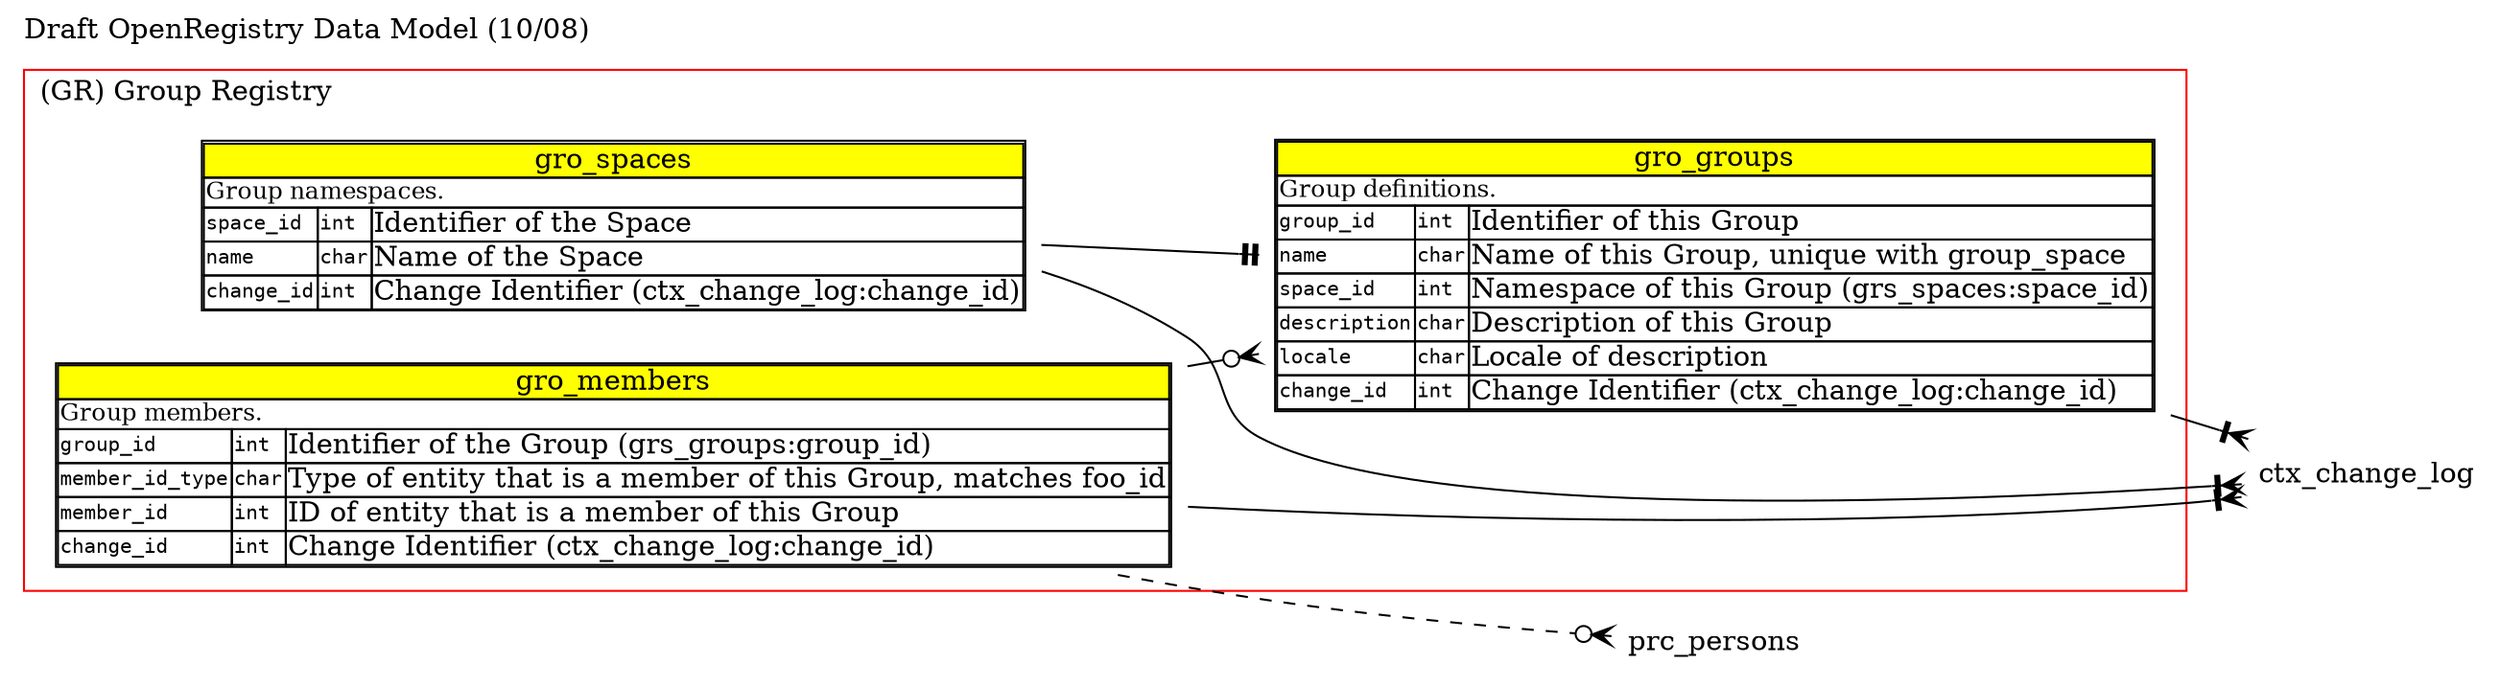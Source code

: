 /*
 * Version: $Revision: 1.3 $
 * Date: $Date: 2008/10/21 03:00:21 $
 */

digraph ORDATAMODEL {
  graph [label="Draft OpenRegistry Data Model (10/08)", labelloc="t", labeljust="l", rankdir="LR"]
  node [shape=plaintext, labeljust="l"]
  
  /*
   * Group Registry cluster
   */

  subgraph cluster_GR {
    label = "(GR) Group Registry";
    color = "red";

    /*
     * Group Spaces
     */

    gro_spaces [label=<<table cellborder="1" cellpadding="0" cellspacing="0">
<tr>
 <td bgcolor="yellow" colspan="3"><font point-size="14">gro_spaces</font></td>
</tr>
<tr>
 <td align="left" colspan="3"><font point-size="12">Group namespaces.</font></td>
</tr>
<tr>
 <td align="left"><font face="Courier" point-size="10">space_id</font></td>
 <td align="left"><font face="Courier" point-size="10">int</font></td>
 <td align="left">Identifier of the Space</td>
</tr>
<tr>
 <td align="left"><font face="Courier" point-size="10">name</font></td>
 <td align="left"><font face="Courier" point-size="10">char</font></td>
 <td align="left">Name of the Space</td>
</tr>
<tr>
 <td align="left"><font face="Courier" point-size="10">change_id</font></td>
 <td align="left"><font face="Courier" point-size="10">int</font></td>
 <td align="left">Change Identifier (ctx_change_log:change_id)</td>
</tr>
   </table>>];

    /*
     * Group Members
     */

    gro_members [label=<<table cellborder="1" cellpadding="0" cellspacing="0">
<tr>
 <td bgcolor="yellow" colspan="3"><font point-size="14">gro_members</font></td>
</tr>
<tr>
 <td align="left" colspan="3"><font point-size="12">Group members.</font></td>
</tr>
<tr>
 <td align="left"><font face="Courier" point-size="10">group_id</font></td>
 <td align="left"><font face="Courier" point-size="10">int</font></td>
 <td align="left">Identifier of the Group (grs_groups:group_id)</td>
</tr>
<tr>
 <td align="left"><font face="Courier" point-size="10">member_id_type</font></td>
 <td align="left"><font face="Courier" point-size="10">char</font></td>
 <td align="left">Type of entity that is a member of this Group, matches foo_id</td>
</tr>
<tr>
 <td align="left"><font face="Courier" point-size="10">member_id</font></td>
 <td align="left"><font face="Courier" point-size="10">int</font></td>
 <td align="left">ID of entity that is a member of this Group</td>
</tr>
<tr>
 <td align="left"><font face="Courier" point-size="10">change_id</font></td>
 <td align="left"><font face="Courier" point-size="10">int</font></td>
 <td align="left">Change Identifier (ctx_change_log:change_id)</td>
</tr>
   </table>>];

    /*
     * Groups
     */

    gro_groups [label=<<table cellborder="1" cellpadding="0" cellspacing="0">
<tr>
 <td bgcolor="yellow" colspan="3"><font point-size="14">gro_groups</font></td>
</tr>
<tr>
 <td align="left" colspan="3"><font point-size="12">Group definitions.</font></td>
</tr>
<tr>
 <td align="left"><font face="Courier" point-size="10">group_id</font></td>
 <td align="left"><font face="Courier" point-size="10">int</font></td>
 <td align="left">Identifier of this Group</td>
</tr>
<tr>
 <td align="left"><font face="Courier" point-size="10">name</font></td>
 <td align="left"><font face="Courier" point-size="10">char</font></td>
 <td align="left">Name of this Group, unique with group_space</td>
</tr>
<tr>
 <td align="left"><font face="Courier" point-size="10">space_id</font></td>
 <td align="left"><font face="Courier" point-size="10">int</font></td>
 <td align="left">Namespace of this Group (grs_spaces:space_id)</td>
</tr>
<tr>
 <td align="left"><font face="Courier" point-size="10">description</font></td>
 <td align="left"><font face="Courier" point-size="10">char</font></td>
 <td align="left">Description of this Group</td>
</tr>
<tr>
 <td align="left"><font face="Courier" point-size="10">locale</font></td>
 <td align="left"><font face="Courier" point-size="10">char</font></td>
 <td align="left">Locale of description</td>
</tr>
<tr>
 <td align="left"><font face="Courier" point-size="10">change_id</font></td>
 <td align="left"><font face="Courier" point-size="10">int</font></td>
 <td align="left">Change Identifier (ctx_change_log:change_id)</td>
</tr>
   </table>>];
  } /* cluster_GR */

  /*
   * relations
   *
   * 0/1: odottee
   * 1: teetee
   * 0+: crowodot
   * 1+: crowotee
   *
   * x->y each x has arrowtail y's, each y has arrowhead x's
   *
   */
  
  gro_spaces -> ctx_change_log [arrowhead="crowotee", arrowtail="teetee"];
  gro_spaces -> gro_groups [arrowhead="teetee", arrowtail="crowodot"];
  gro_members -> ctx_change_log [arrowhead="crowotee", arrowtail="teetee"];
  gro_members -> gro_groups [arrowhead="crowodot", arrowtail="crowotee"];
  gro_members -> prc_persons [arrowhead="crowodot", arrowtail="teetee", style="dashed"];
  gro_groups -> ctx_change_log [arrowhead="crowotee", arrowtail="teetee"];
}
